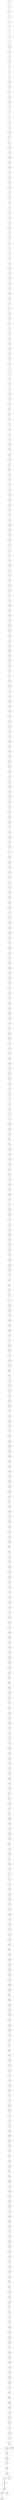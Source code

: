 graph {

0--1   
1--2   
2--3   
3--4   
4--8   
8--5   
5--9   
9--7   
7--16   
16--10   
10--12   
12--13   
13--14   
14--21   
21--23   
23--25   
25--30   
30--34   
34--37   
37--43   
43--15   
15--6   
6--11   
11--18   
18--17   
17--20   
20--22   
22--27   
27--19   
19--24   
24--29   
29--31   
31--26   
26--32   
32--40   
40--35   
35--36   
36--33   
33--42   
42--44   
44--45   
45--39   
39--38   
38--41   
41--48   
48--52   
52--51   
51--46   
46--28   
28--47   
47--57   
57--59   
59--50   
50--54   
54--56   
56--58   
58--55   
55--60   
60--62   
62--64   
64--67   
67--68   
68--71   
71--49   
49--53   
53--63   
63--61   
61--65   
65--69   
69--73   
73--78   
78--72   
72--77   
77--75   
75--70   
70--66   
66--76   
76--79   
79--86   
86--81   
81--84   
84--85   
85--88   
88--74   
74--82   
82--91   
91--92   
92--98   
98--83   
83--80   
80--87   
87--90   
90--96   
96--99   
99--93   
93--89   
89--97   
97--102   
102--103   
103--106   
106--100   
100--94   
94--95   
95--104   
104--105   
105--107   
107--108   
108--111   
111--110   
110--101   
101--112   
112--109   
109--113   
113--116   
116--118   
118--114   
114--115   
115--117   
117--121   
121--124   
124--125   
125--126   
126--128   
128--129   
129--135   
135--139   
139--131   
131--122   
122--127   
127--130   
130--132   
132--133   
133--136   
136--137   
137--143   
143--120   
120--119   
119--144   
144--123   
123--134   
134--138   
138--140   
140--142   
142--149   
149--145   
145--141   
141--148   
148--151   
151--154   
154--146   
146--147   
147--152   
152--155   
155--156   
156--150   
150--153   
153--162   
162--158   
158--161   
161--160   
160--157   
157--163   
163--165   
165--167   
167--164   
164--166   
166--168   
168--169   
169--171   
171--185   
185--186   
186--172   
172--159   
159--173   
173--177   
177--179   
179--181   
181--199   
199--184   
184--180   
180--174   
174--175   
175--176   
176--178   
178--183   
183--193   
193--191   
191--189   
189--194   
194--190   
190--195   
195--196   
196--188   
188--182   
182--170   
170--187   
187--192   
192--197   
197--200   
200--201   
201--204   
204--205   
205--208   
208--207   
207--202   
202--203   
203--209   
209--213   
213--212   
212--218   
218--198   
198--206   
206--210   
210--214   
214--219   
219--220   
220--221   
221--211   
211--215   
215--225   
225--217   
217--216   
216--228   
228--230   
230--231   
231--233   
233--224   
224--226   
226--222   
222--223   
223--232   
232--227   
227--229   
229--235   
235--236   
236--238   
238--240   
240--234   
234--237   
237--239   
239--246   
246--247   
247--241   
241--243   
243--242   
242--244   
244--253   
253--245   
245--255   
255--249   
249--248   
248--250   
250--251   
251--252   
252--262   
262--263   
263--267   
267--271   
271--266   
266--254   
254--260   
260--269   
269--256   
256--258   
258--259   
259--257   
257--268   
268--270   
270--274   
274--278   
278--277   
277--261   
261--264   
264--265   
265--286   
286--272   
272--275   
275--276   
276--279   
279--292   
292--290   
290--280   
280--273   
273--282   
282--283   
283--284   
284--294   
294--289   
289--288   
288--291   
291--293   
293--295   
295--298   
298--303   
303--296   
296--281   
281--285   
285--287   
287--297   
297--300   
300--299   
299--301   
301--305   
305--302   
302--323   
323--304   
304--320   
320--314   
314--310   
310--312   
312--306   
306--308   
308--309   
309--307   
307--315   
315--311   
311--313   
313--317   
317--316   
316--318   
318--321   
321--328   
328--319   
319--324   
324--325   
325--327   
327--329   
329--334   
334--331   
331--326   
326--348   
348--332   
332--322   
322--333   
333--330   
330--339   
339--336   
336--337   
337--335   
335--338   
338--342   
342--340   
340--343   
343--341   
341--347   
347--344   
344--358   
358--345   
345--346   
346--349   
349--355   
355--350   
350--351   
351--353   
353--354   
354--357   
357--352   
352--360   
360--361   
361--362   
362--364   
364--365   
365--363   
363--356   
356--366   
366--367   
367--369   
369--368   
368--377   
377--383   
383--370   
370--371   
371--373   
373--376   
376--387   
387--381   
381--359   
359--375   
375--379   
379--380   
380--374   
374--372   
372--378   
378--384   
384--389   
389--391   
391--392   
392--401   
401--394   
394--388   
388--390   
390--382   
382--386   
386--385   
385--395   
395--397   
397--398   
398--399   
399--393   
393--396   
396--403   
403--400   
400--409   
409--413   
413--414   
414--411   
411--404   
404--402   
402--408   
408--405   
405--410   
410--416   
416--412   
412--406   
406--407   
407--417   
417--415   
415--418   
418--419   
419--424   
424--420   
420--422   
422--425   
425--426   
426--427   
427--428   
428--423   
423--433   
433--437   
437--429   
429--435   
435--436   
436--450   
450--438   
438--439   
439--443   
443--440   
440--431   
431--421   
421--430   
430--432   
432--434   
434--442   
442--445   
445--446   
446--447   
447--453   
453--455   
455--441   
441--444   
444--454   
454--460   
460--451   
451--452   
452--458   
458--461   
461--463   
463--462   
462--465   
465--471   
471--473   
473--468   
468--448   
448--449   
449--456   
456--457   
457--464   
464--472   
472--459   
459--470   
470--466   
466--467   
467--490   
490--479   
479--481   
481--480   
480--469   
469--488   
488--492   
492--487   
487--474   
474--475   
475--476   
476--477   
477--478   
478--486   
486--493   
493--482   
482--483   
483--484   
484--485   
485--491   
491--495   
495--494   
494--496   
496--499   
494--498   
485--497   
478--489   
}
